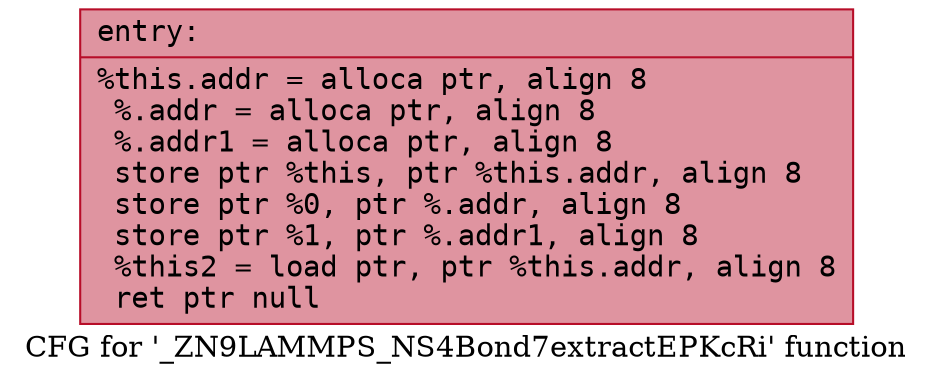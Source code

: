 digraph "CFG for '_ZN9LAMMPS_NS4Bond7extractEPKcRi' function" {
	label="CFG for '_ZN9LAMMPS_NS4Bond7extractEPKcRi' function";

	Node0x55cb68db6300 [shape=record,color="#b70d28ff", style=filled, fillcolor="#b70d2870" fontname="Courier",label="{entry:\l|  %this.addr = alloca ptr, align 8\l  %.addr = alloca ptr, align 8\l  %.addr1 = alloca ptr, align 8\l  store ptr %this, ptr %this.addr, align 8\l  store ptr %0, ptr %.addr, align 8\l  store ptr %1, ptr %.addr1, align 8\l  %this2 = load ptr, ptr %this.addr, align 8\l  ret ptr null\l}"];
}
